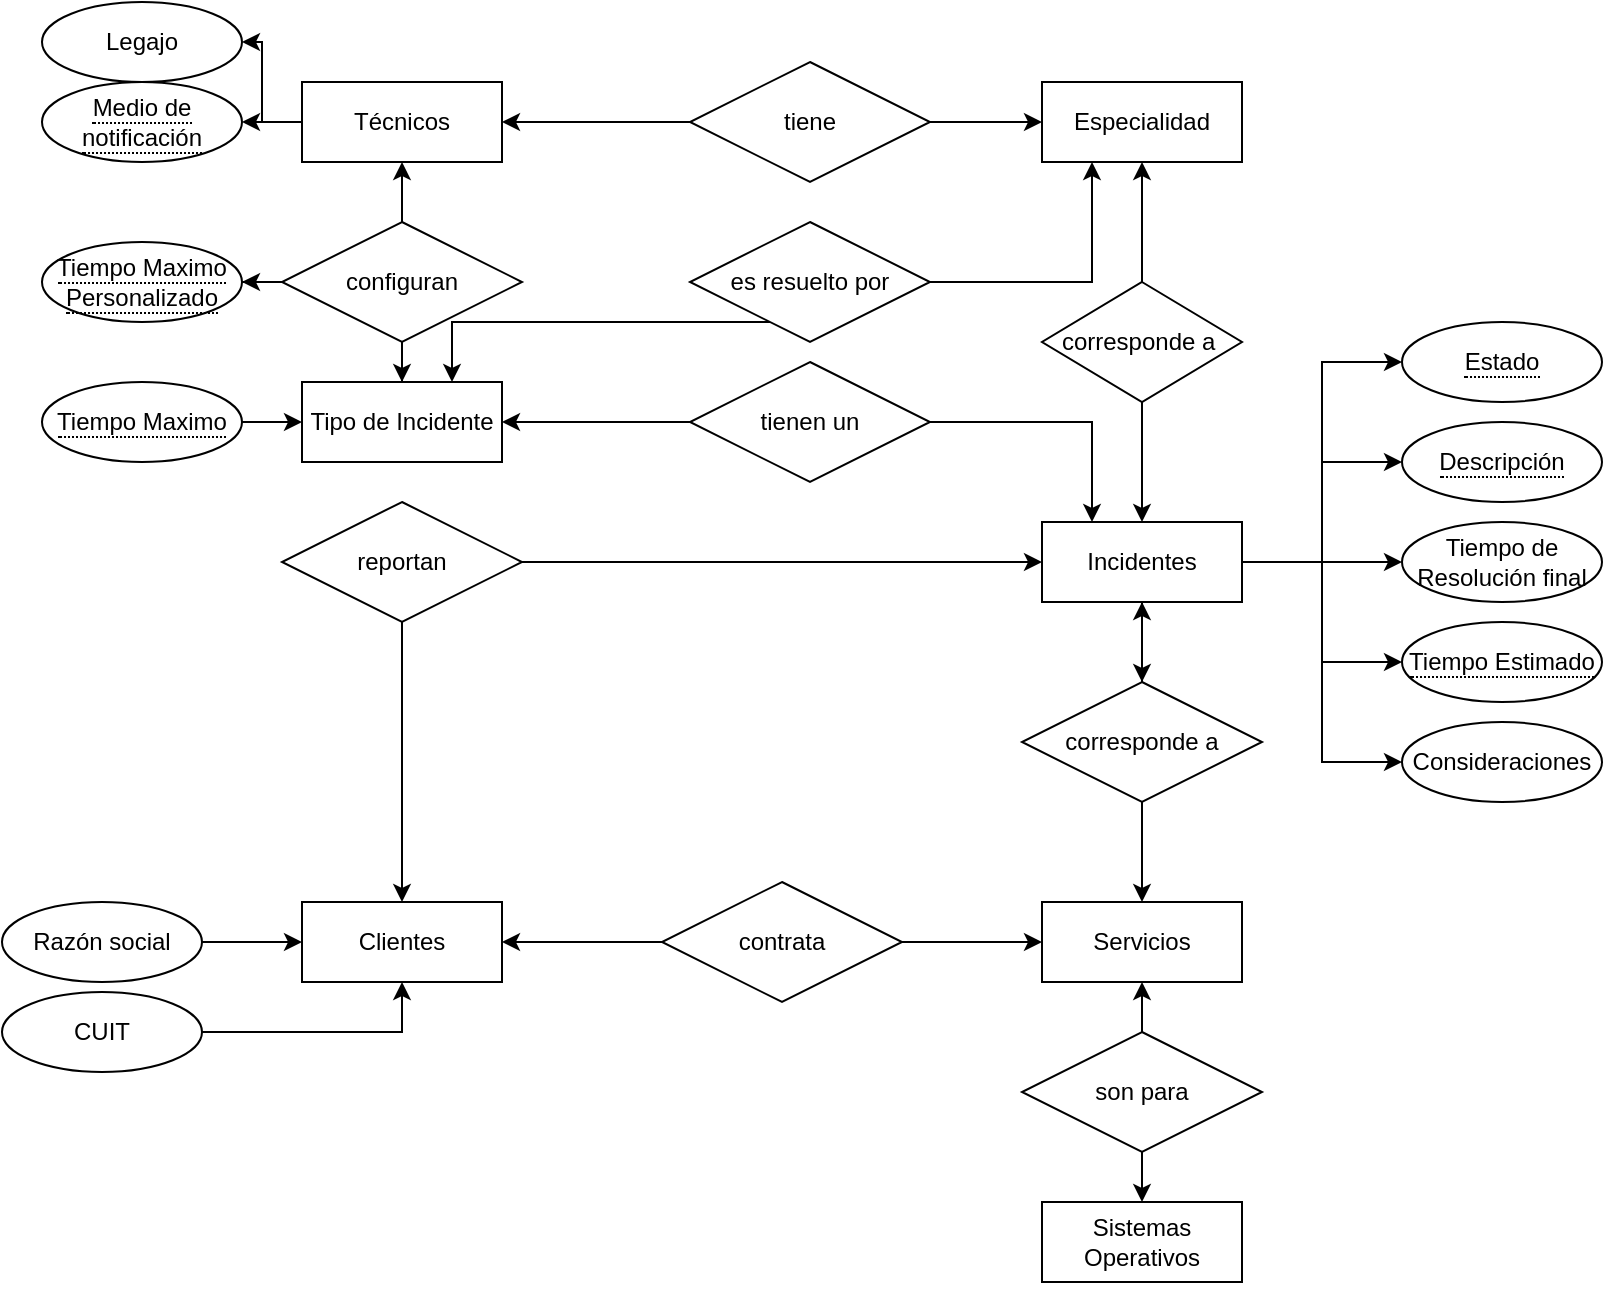<mxfile version="22.1.4" type="github">
  <diagram name="Página-1" id="HDYPuaKIJMW-A2jPSTOK">
    <mxGraphModel dx="1416" dy="758" grid="1" gridSize="10" guides="1" tooltips="1" connect="1" arrows="1" fold="1" page="1" pageScale="1" pageWidth="827" pageHeight="1169" math="0" shadow="0">
      <root>
        <mxCell id="0" />
        <mxCell id="1" parent="0" />
        <mxCell id="e83GZADIPzEBIkjId_dM-57" value="" style="edgeStyle=orthogonalEdgeStyle;rounded=0;orthogonalLoop=1;jettySize=auto;html=1;" parent="1" source="e83GZADIPzEBIkjId_dM-31" target="e83GZADIPzEBIkjId_dM-56" edge="1">
          <mxGeometry relative="1" as="geometry" />
        </mxCell>
        <mxCell id="e83GZADIPzEBIkjId_dM-64" style="edgeStyle=orthogonalEdgeStyle;rounded=0;orthogonalLoop=1;jettySize=auto;html=1;entryX=0;entryY=0.5;entryDx=0;entryDy=0;" parent="1" source="e83GZADIPzEBIkjId_dM-31" target="e83GZADIPzEBIkjId_dM-61" edge="1">
          <mxGeometry relative="1" as="geometry" />
        </mxCell>
        <mxCell id="e83GZADIPzEBIkjId_dM-66" style="edgeStyle=orthogonalEdgeStyle;rounded=0;orthogonalLoop=1;jettySize=auto;html=1;entryX=0;entryY=0.5;entryDx=0;entryDy=0;" parent="1" source="e83GZADIPzEBIkjId_dM-31" target="e83GZADIPzEBIkjId_dM-63" edge="1">
          <mxGeometry relative="1" as="geometry" />
        </mxCell>
        <mxCell id="e83GZADIPzEBIkjId_dM-68" style="edgeStyle=orthogonalEdgeStyle;rounded=0;orthogonalLoop=1;jettySize=auto;html=1;entryX=0;entryY=0.5;entryDx=0;entryDy=0;" parent="1" source="e83GZADIPzEBIkjId_dM-31" target="e83GZADIPzEBIkjId_dM-67" edge="1">
          <mxGeometry relative="1" as="geometry" />
        </mxCell>
        <mxCell id="e83GZADIPzEBIkjId_dM-71" style="edgeStyle=orthogonalEdgeStyle;rounded=0;orthogonalLoop=1;jettySize=auto;html=1;entryX=0;entryY=0.5;entryDx=0;entryDy=0;" parent="1" source="e83GZADIPzEBIkjId_dM-31" target="e83GZADIPzEBIkjId_dM-70" edge="1">
          <mxGeometry relative="1" as="geometry" />
        </mxCell>
        <mxCell id="e83GZADIPzEBIkjId_dM-101" style="edgeStyle=orthogonalEdgeStyle;rounded=0;orthogonalLoop=1;jettySize=auto;html=1;" parent="1" source="e83GZADIPzEBIkjId_dM-31" target="e83GZADIPzEBIkjId_dM-100" edge="1">
          <mxGeometry relative="1" as="geometry" />
        </mxCell>
        <mxCell id="e83GZADIPzEBIkjId_dM-31" value="Incidentes" style="whiteSpace=wrap;html=1;align=center;" parent="1" vertex="1">
          <mxGeometry x="530" y="330" width="100" height="40" as="geometry" />
        </mxCell>
        <mxCell id="e83GZADIPzEBIkjId_dM-97" style="edgeStyle=orthogonalEdgeStyle;rounded=0;orthogonalLoop=1;jettySize=auto;html=1;" parent="1" source="e83GZADIPzEBIkjId_dM-32" target="e83GZADIPzEBIkjId_dM-96" edge="1">
          <mxGeometry relative="1" as="geometry" />
        </mxCell>
        <mxCell id="e83GZADIPzEBIkjId_dM-99" style="edgeStyle=orthogonalEdgeStyle;rounded=0;orthogonalLoop=1;jettySize=auto;html=1;" parent="1" source="e83GZADIPzEBIkjId_dM-32" target="e83GZADIPzEBIkjId_dM-95" edge="1">
          <mxGeometry relative="1" as="geometry" />
        </mxCell>
        <mxCell id="e83GZADIPzEBIkjId_dM-32" value="Técnicos" style="whiteSpace=wrap;html=1;align=center;" parent="1" vertex="1">
          <mxGeometry x="160" y="110" width="100" height="40" as="geometry" />
        </mxCell>
        <mxCell id="e83GZADIPzEBIkjId_dM-33" value="Servicios" style="whiteSpace=wrap;html=1;align=center;" parent="1" vertex="1">
          <mxGeometry x="530" y="520" width="100" height="40" as="geometry" />
        </mxCell>
        <mxCell id="e83GZADIPzEBIkjId_dM-34" value="Sistemas Operativos" style="whiteSpace=wrap;html=1;align=center;" parent="1" vertex="1">
          <mxGeometry x="530" y="670" width="100" height="40" as="geometry" />
        </mxCell>
        <mxCell id="e83GZADIPzEBIkjId_dM-35" value="Especialidad" style="whiteSpace=wrap;html=1;align=center;" parent="1" vertex="1">
          <mxGeometry x="530" y="110" width="100" height="40" as="geometry" />
        </mxCell>
        <mxCell id="e83GZADIPzEBIkjId_dM-36" style="edgeStyle=orthogonalEdgeStyle;rounded=0;orthogonalLoop=1;jettySize=auto;html=1;exitX=0.5;exitY=1;exitDx=0;exitDy=0;" parent="1" source="e83GZADIPzEBIkjId_dM-31" target="e83GZADIPzEBIkjId_dM-31" edge="1">
          <mxGeometry relative="1" as="geometry" />
        </mxCell>
        <mxCell id="e83GZADIPzEBIkjId_dM-37" value="Clientes" style="whiteSpace=wrap;html=1;align=center;" parent="1" vertex="1">
          <mxGeometry x="160" y="520" width="100" height="40" as="geometry" />
        </mxCell>
        <mxCell id="e83GZADIPzEBIkjId_dM-51" style="edgeStyle=orthogonalEdgeStyle;rounded=0;orthogonalLoop=1;jettySize=auto;html=1;entryX=0;entryY=0.5;entryDx=0;entryDy=0;" parent="1" source="e83GZADIPzEBIkjId_dM-38" target="e83GZADIPzEBIkjId_dM-37" edge="1">
          <mxGeometry relative="1" as="geometry" />
        </mxCell>
        <mxCell id="e83GZADIPzEBIkjId_dM-38" value="Razón social" style="ellipse;whiteSpace=wrap;html=1;align=center;" parent="1" vertex="1">
          <mxGeometry x="10" y="520" width="100" height="40" as="geometry" />
        </mxCell>
        <mxCell id="e83GZADIPzEBIkjId_dM-52" style="edgeStyle=orthogonalEdgeStyle;rounded=0;orthogonalLoop=1;jettySize=auto;html=1;entryX=0.5;entryY=1;entryDx=0;entryDy=0;" parent="1" source="e83GZADIPzEBIkjId_dM-39" target="e83GZADIPzEBIkjId_dM-37" edge="1">
          <mxGeometry relative="1" as="geometry" />
        </mxCell>
        <mxCell id="e83GZADIPzEBIkjId_dM-39" value="CUIT" style="ellipse;whiteSpace=wrap;html=1;align=center;" parent="1" vertex="1">
          <mxGeometry x="10" y="565" width="100" height="40" as="geometry" />
        </mxCell>
        <mxCell id="e83GZADIPzEBIkjId_dM-41" style="edgeStyle=orthogonalEdgeStyle;rounded=0;orthogonalLoop=1;jettySize=auto;html=1;" parent="1" source="e83GZADIPzEBIkjId_dM-40" target="e83GZADIPzEBIkjId_dM-37" edge="1">
          <mxGeometry relative="1" as="geometry" />
        </mxCell>
        <mxCell id="e83GZADIPzEBIkjId_dM-42" style="edgeStyle=orthogonalEdgeStyle;rounded=0;orthogonalLoop=1;jettySize=auto;html=1;exitX=1;exitY=0.5;exitDx=0;exitDy=0;" parent="1" source="e83GZADIPzEBIkjId_dM-40" target="e83GZADIPzEBIkjId_dM-33" edge="1">
          <mxGeometry relative="1" as="geometry" />
        </mxCell>
        <mxCell id="e83GZADIPzEBIkjId_dM-40" value="contrata" style="shape=rhombus;perimeter=rhombusPerimeter;whiteSpace=wrap;html=1;align=center;" parent="1" vertex="1">
          <mxGeometry x="340" y="510" width="120" height="60" as="geometry" />
        </mxCell>
        <mxCell id="e83GZADIPzEBIkjId_dM-43" style="edgeStyle=orthogonalEdgeStyle;rounded=0;orthogonalLoop=1;jettySize=auto;html=1;exitX=0.5;exitY=1;exitDx=0;exitDy=0;" parent="1" source="e83GZADIPzEBIkjId_dM-34" target="e83GZADIPzEBIkjId_dM-34" edge="1">
          <mxGeometry relative="1" as="geometry" />
        </mxCell>
        <mxCell id="e83GZADIPzEBIkjId_dM-46" style="edgeStyle=orthogonalEdgeStyle;rounded=0;orthogonalLoop=1;jettySize=auto;html=1;entryX=0;entryY=0.5;entryDx=0;entryDy=0;" parent="1" source="e83GZADIPzEBIkjId_dM-45" target="e83GZADIPzEBIkjId_dM-35" edge="1">
          <mxGeometry relative="1" as="geometry" />
        </mxCell>
        <mxCell id="e83GZADIPzEBIkjId_dM-47" style="edgeStyle=orthogonalEdgeStyle;rounded=0;orthogonalLoop=1;jettySize=auto;html=1;entryX=1;entryY=0.5;entryDx=0;entryDy=0;" parent="1" source="e83GZADIPzEBIkjId_dM-45" target="e83GZADIPzEBIkjId_dM-32" edge="1">
          <mxGeometry relative="1" as="geometry" />
        </mxCell>
        <mxCell id="e83GZADIPzEBIkjId_dM-45" value="tiene" style="shape=rhombus;perimeter=rhombusPerimeter;whiteSpace=wrap;html=1;align=center;" parent="1" vertex="1">
          <mxGeometry x="354" y="100" width="120" height="60" as="geometry" />
        </mxCell>
        <mxCell id="e83GZADIPzEBIkjId_dM-49" style="edgeStyle=orthogonalEdgeStyle;rounded=0;orthogonalLoop=1;jettySize=auto;html=1;entryX=0.5;entryY=0;entryDx=0;entryDy=0;" parent="1" source="e83GZADIPzEBIkjId_dM-48" target="e83GZADIPzEBIkjId_dM-31" edge="1">
          <mxGeometry relative="1" as="geometry">
            <Array as="points">
              <mxPoint x="580" y="330" />
            </Array>
          </mxGeometry>
        </mxCell>
        <mxCell id="e83GZADIPzEBIkjId_dM-50" style="edgeStyle=orthogonalEdgeStyle;rounded=0;orthogonalLoop=1;jettySize=auto;html=1;" parent="1" source="e83GZADIPzEBIkjId_dM-48" target="e83GZADIPzEBIkjId_dM-35" edge="1">
          <mxGeometry relative="1" as="geometry" />
        </mxCell>
        <mxCell id="e83GZADIPzEBIkjId_dM-48" value="corresponde a&amp;nbsp;" style="shape=rhombus;perimeter=rhombusPerimeter;whiteSpace=wrap;html=1;align=center;" parent="1" vertex="1">
          <mxGeometry x="530" y="210" width="100" height="60" as="geometry" />
        </mxCell>
        <mxCell id="e83GZADIPzEBIkjId_dM-54" style="edgeStyle=orthogonalEdgeStyle;rounded=0;orthogonalLoop=1;jettySize=auto;html=1;" parent="1" source="e83GZADIPzEBIkjId_dM-53" target="e83GZADIPzEBIkjId_dM-37" edge="1">
          <mxGeometry relative="1" as="geometry" />
        </mxCell>
        <mxCell id="e83GZADIPzEBIkjId_dM-55" style="edgeStyle=orthogonalEdgeStyle;rounded=0;orthogonalLoop=1;jettySize=auto;html=1;" parent="1" source="e83GZADIPzEBIkjId_dM-53" target="e83GZADIPzEBIkjId_dM-31" edge="1">
          <mxGeometry relative="1" as="geometry" />
        </mxCell>
        <mxCell id="e83GZADIPzEBIkjId_dM-53" value="reportan" style="shape=rhombus;perimeter=rhombusPerimeter;whiteSpace=wrap;html=1;align=center;" parent="1" vertex="1">
          <mxGeometry x="150" y="320" width="120" height="60" as="geometry" />
        </mxCell>
        <mxCell id="e83GZADIPzEBIkjId_dM-58" style="edgeStyle=orthogonalEdgeStyle;rounded=0;orthogonalLoop=1;jettySize=auto;html=1;entryX=0.5;entryY=1;entryDx=0;entryDy=0;" parent="1" source="e83GZADIPzEBIkjId_dM-56" target="e83GZADIPzEBIkjId_dM-31" edge="1">
          <mxGeometry relative="1" as="geometry" />
        </mxCell>
        <mxCell id="e83GZADIPzEBIkjId_dM-60" style="edgeStyle=orthogonalEdgeStyle;rounded=0;orthogonalLoop=1;jettySize=auto;html=1;" parent="1" source="e83GZADIPzEBIkjId_dM-56" target="e83GZADIPzEBIkjId_dM-33" edge="1">
          <mxGeometry relative="1" as="geometry" />
        </mxCell>
        <mxCell id="e83GZADIPzEBIkjId_dM-56" value="corresponde a" style="shape=rhombus;perimeter=rhombusPerimeter;whiteSpace=wrap;html=1;align=center;" parent="1" vertex="1">
          <mxGeometry x="520" y="410" width="120" height="60" as="geometry" />
        </mxCell>
        <mxCell id="e83GZADIPzEBIkjId_dM-61" value="&lt;span style=&quot;border-bottom: 1px dotted&quot;&gt;Descripción&lt;/span&gt;" style="ellipse;whiteSpace=wrap;html=1;align=center;" parent="1" vertex="1">
          <mxGeometry x="710" y="280" width="100" height="40" as="geometry" />
        </mxCell>
        <mxCell id="e83GZADIPzEBIkjId_dM-63" value="&lt;span style=&quot;border-bottom: 1px dotted&quot;&gt;Tiempo Estimado&lt;/span&gt;" style="ellipse;whiteSpace=wrap;html=1;align=center;" parent="1" vertex="1">
          <mxGeometry x="710" y="380" width="100" height="40" as="geometry" />
        </mxCell>
        <mxCell id="e83GZADIPzEBIkjId_dM-67" value="&lt;span style=&quot;border-bottom: 1px dotted&quot;&gt;Estado&lt;/span&gt;" style="ellipse;whiteSpace=wrap;html=1;align=center;" parent="1" vertex="1">
          <mxGeometry x="710" y="230" width="100" height="40" as="geometry" />
        </mxCell>
        <mxCell id="e83GZADIPzEBIkjId_dM-70" value="Consideraciones" style="ellipse;whiteSpace=wrap;html=1;align=center;" parent="1" vertex="1">
          <mxGeometry x="710" y="430" width="100" height="40" as="geometry" />
        </mxCell>
        <mxCell id="e83GZADIPzEBIkjId_dM-73" style="edgeStyle=orthogonalEdgeStyle;rounded=0;orthogonalLoop=1;jettySize=auto;html=1;" parent="1" source="e83GZADIPzEBIkjId_dM-72" target="e83GZADIPzEBIkjId_dM-34" edge="1">
          <mxGeometry relative="1" as="geometry" />
        </mxCell>
        <mxCell id="e83GZADIPzEBIkjId_dM-74" style="edgeStyle=orthogonalEdgeStyle;rounded=0;orthogonalLoop=1;jettySize=auto;html=1;" parent="1" source="e83GZADIPzEBIkjId_dM-72" target="e83GZADIPzEBIkjId_dM-33" edge="1">
          <mxGeometry relative="1" as="geometry" />
        </mxCell>
        <mxCell id="e83GZADIPzEBIkjId_dM-72" value="son para" style="shape=rhombus;perimeter=rhombusPerimeter;whiteSpace=wrap;html=1;align=center;" parent="1" vertex="1">
          <mxGeometry x="520" y="585" width="120" height="60" as="geometry" />
        </mxCell>
        <mxCell id="e83GZADIPzEBIkjId_dM-75" value="Tipo de Incidente" style="whiteSpace=wrap;html=1;align=center;" parent="1" vertex="1">
          <mxGeometry x="160" y="260" width="100" height="40" as="geometry" />
        </mxCell>
        <mxCell id="e83GZADIPzEBIkjId_dM-78" style="edgeStyle=orthogonalEdgeStyle;rounded=0;orthogonalLoop=1;jettySize=auto;html=1;" parent="1" source="e83GZADIPzEBIkjId_dM-77" target="e83GZADIPzEBIkjId_dM-32" edge="1">
          <mxGeometry relative="1" as="geometry" />
        </mxCell>
        <mxCell id="e83GZADIPzEBIkjId_dM-79" style="edgeStyle=orthogonalEdgeStyle;rounded=0;orthogonalLoop=1;jettySize=auto;html=1;" parent="1" source="e83GZADIPzEBIkjId_dM-77" target="e83GZADIPzEBIkjId_dM-75" edge="1">
          <mxGeometry relative="1" as="geometry" />
        </mxCell>
        <mxCell id="e83GZADIPzEBIkjId_dM-91" style="edgeStyle=orthogonalEdgeStyle;rounded=0;orthogonalLoop=1;jettySize=auto;html=1;" parent="1" source="e83GZADIPzEBIkjId_dM-77" target="e83GZADIPzEBIkjId_dM-87" edge="1">
          <mxGeometry relative="1" as="geometry" />
        </mxCell>
        <mxCell id="e83GZADIPzEBIkjId_dM-77" value="configuran" style="shape=rhombus;perimeter=rhombusPerimeter;whiteSpace=wrap;html=1;align=center;" parent="1" vertex="1">
          <mxGeometry x="150" y="180" width="120" height="60" as="geometry" />
        </mxCell>
        <mxCell id="e83GZADIPzEBIkjId_dM-82" style="edgeStyle=orthogonalEdgeStyle;rounded=0;orthogonalLoop=1;jettySize=auto;html=1;" parent="1" source="e83GZADIPzEBIkjId_dM-81" target="e83GZADIPzEBIkjId_dM-75" edge="1">
          <mxGeometry relative="1" as="geometry" />
        </mxCell>
        <mxCell id="e83GZADIPzEBIkjId_dM-83" style="edgeStyle=orthogonalEdgeStyle;rounded=0;orthogonalLoop=1;jettySize=auto;html=1;entryX=0.25;entryY=0;entryDx=0;entryDy=0;" parent="1" source="e83GZADIPzEBIkjId_dM-81" target="e83GZADIPzEBIkjId_dM-31" edge="1">
          <mxGeometry relative="1" as="geometry" />
        </mxCell>
        <mxCell id="e83GZADIPzEBIkjId_dM-81" value="tienen un" style="shape=rhombus;perimeter=rhombusPerimeter;whiteSpace=wrap;html=1;align=center;" parent="1" vertex="1">
          <mxGeometry x="354" y="250" width="120" height="60" as="geometry" />
        </mxCell>
        <mxCell id="e83GZADIPzEBIkjId_dM-85" style="edgeStyle=orthogonalEdgeStyle;rounded=0;orthogonalLoop=1;jettySize=auto;html=1;" parent="1" source="e83GZADIPzEBIkjId_dM-84" target="e83GZADIPzEBIkjId_dM-75" edge="1">
          <mxGeometry relative="1" as="geometry" />
        </mxCell>
        <mxCell id="e83GZADIPzEBIkjId_dM-84" value="&lt;span style=&quot;border-bottom: 1px dotted&quot;&gt;Tiempo Maximo&lt;br&gt;&lt;/span&gt;" style="ellipse;whiteSpace=wrap;html=1;align=center;" parent="1" vertex="1">
          <mxGeometry x="30" y="260" width="100" height="40" as="geometry" />
        </mxCell>
        <mxCell id="e83GZADIPzEBIkjId_dM-87" value="&lt;span style=&quot;border-bottom: 1px dotted&quot;&gt;Tiempo Maximo Personalizado&lt;/span&gt;" style="ellipse;whiteSpace=wrap;html=1;align=center;" parent="1" vertex="1">
          <mxGeometry x="30" y="190" width="100" height="40" as="geometry" />
        </mxCell>
        <mxCell id="e83GZADIPzEBIkjId_dM-93" style="edgeStyle=orthogonalEdgeStyle;rounded=0;orthogonalLoop=1;jettySize=auto;html=1;entryX=0.75;entryY=0;entryDx=0;entryDy=0;" parent="1" source="e83GZADIPzEBIkjId_dM-92" target="e83GZADIPzEBIkjId_dM-75" edge="1">
          <mxGeometry relative="1" as="geometry">
            <Array as="points">
              <mxPoint x="235" y="230" />
            </Array>
          </mxGeometry>
        </mxCell>
        <mxCell id="e83GZADIPzEBIkjId_dM-94" style="edgeStyle=orthogonalEdgeStyle;rounded=0;orthogonalLoop=1;jettySize=auto;html=1;entryX=0.25;entryY=1;entryDx=0;entryDy=0;" parent="1" source="e83GZADIPzEBIkjId_dM-92" target="e83GZADIPzEBIkjId_dM-35" edge="1">
          <mxGeometry relative="1" as="geometry" />
        </mxCell>
        <mxCell id="e83GZADIPzEBIkjId_dM-92" value="es resuelto por" style="shape=rhombus;perimeter=rhombusPerimeter;whiteSpace=wrap;html=1;align=center;" parent="1" vertex="1">
          <mxGeometry x="354" y="180" width="120" height="60" as="geometry" />
        </mxCell>
        <mxCell id="e83GZADIPzEBIkjId_dM-95" value="Legajo" style="ellipse;whiteSpace=wrap;html=1;align=center;" parent="1" vertex="1">
          <mxGeometry x="30" y="70" width="100" height="40" as="geometry" />
        </mxCell>
        <mxCell id="e83GZADIPzEBIkjId_dM-96" value="&lt;span style=&quot;border-bottom: 1px dotted&quot;&gt;Medio de notificación&lt;/span&gt;" style="ellipse;whiteSpace=wrap;html=1;align=center;" parent="1" vertex="1">
          <mxGeometry x="30" y="110" width="100" height="40" as="geometry" />
        </mxCell>
        <mxCell id="e83GZADIPzEBIkjId_dM-100" value="Tiempo de Resolución final" style="ellipse;whiteSpace=wrap;html=1;align=center;" parent="1" vertex="1">
          <mxGeometry x="710" y="330" width="100" height="40" as="geometry" />
        </mxCell>
      </root>
    </mxGraphModel>
  </diagram>
</mxfile>
